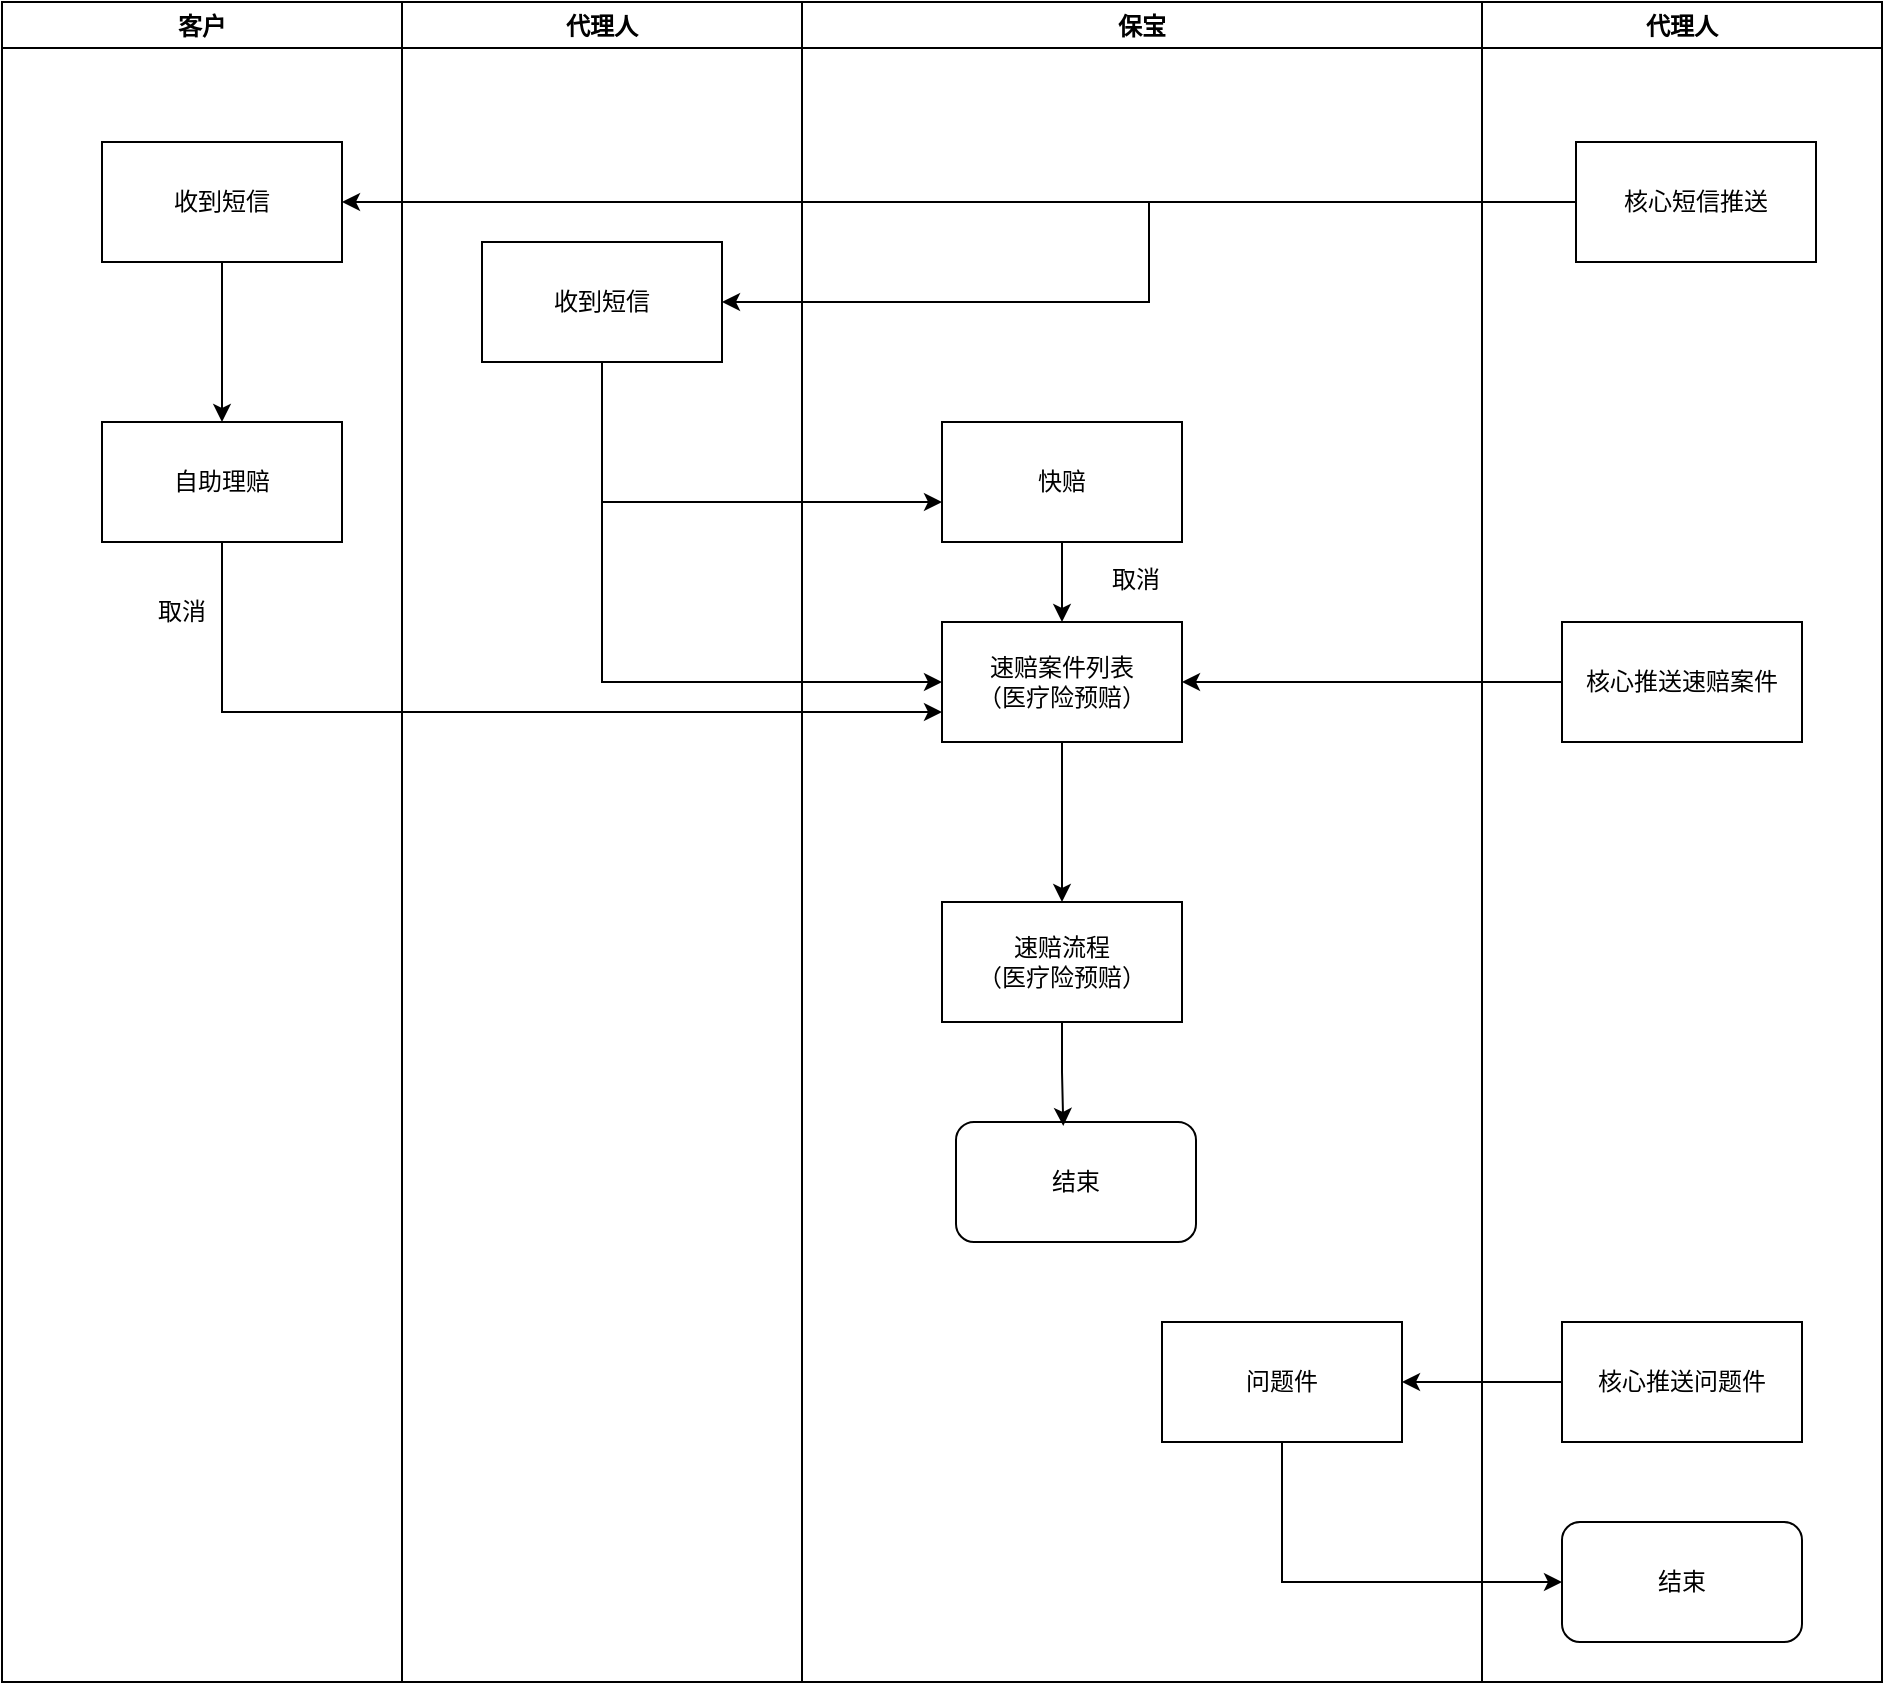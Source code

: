 <mxfile version="18.1.1" type="github">
  <diagram id="1rY-aLxByCrUXIPVwBIQ" name="第 1 页">
    <mxGraphModel dx="2889" dy="1123" grid="1" gridSize="10" guides="1" tooltips="1" connect="1" arrows="1" fold="1" page="1" pageScale="1" pageWidth="827" pageHeight="1169" math="0" shadow="0">
      <root>
        <mxCell id="0" />
        <mxCell id="1" parent="0" />
        <mxCell id="7giSXz2Dl_12_7sAD625-1" value="代理人" style="swimlane;" vertex="1" parent="1">
          <mxGeometry x="120" y="200" width="200" height="840" as="geometry" />
        </mxCell>
        <mxCell id="7giSXz2Dl_12_7sAD625-6" value="收到短信" style="rounded=0;whiteSpace=wrap;html=1;" vertex="1" parent="7giSXz2Dl_12_7sAD625-1">
          <mxGeometry x="40" y="120" width="120" height="60" as="geometry" />
        </mxCell>
        <mxCell id="7giSXz2Dl_12_7sAD625-2" value="保宝" style="swimlane;" vertex="1" parent="1">
          <mxGeometry x="320" y="200" width="340" height="840" as="geometry" />
        </mxCell>
        <mxCell id="7giSXz2Dl_12_7sAD625-26" style="edgeStyle=orthogonalEdgeStyle;rounded=0;orthogonalLoop=1;jettySize=auto;html=1;exitX=0.5;exitY=1;exitDx=0;exitDy=0;entryX=0.5;entryY=0;entryDx=0;entryDy=0;" edge="1" parent="7giSXz2Dl_12_7sAD625-2" source="7giSXz2Dl_12_7sAD625-13" target="7giSXz2Dl_12_7sAD625-15">
          <mxGeometry relative="1" as="geometry" />
        </mxCell>
        <mxCell id="7giSXz2Dl_12_7sAD625-13" value="快赔" style="rounded=0;whiteSpace=wrap;html=1;" vertex="1" parent="7giSXz2Dl_12_7sAD625-2">
          <mxGeometry x="70" y="210" width="120" height="60" as="geometry" />
        </mxCell>
        <mxCell id="7giSXz2Dl_12_7sAD625-18" value="" style="edgeStyle=orthogonalEdgeStyle;rounded=0;orthogonalLoop=1;jettySize=auto;html=1;" edge="1" parent="7giSXz2Dl_12_7sAD625-2" source="7giSXz2Dl_12_7sAD625-15">
          <mxGeometry relative="1" as="geometry">
            <mxPoint x="130" y="450" as="targetPoint" />
          </mxGeometry>
        </mxCell>
        <mxCell id="7giSXz2Dl_12_7sAD625-15" value="速赔案件列表&lt;br&gt;（医疗险预赔）" style="rounded=0;whiteSpace=wrap;html=1;" vertex="1" parent="7giSXz2Dl_12_7sAD625-2">
          <mxGeometry x="70" y="310" width="120" height="60" as="geometry" />
        </mxCell>
        <mxCell id="7giSXz2Dl_12_7sAD625-20" value="结束" style="rounded=1;whiteSpace=wrap;html=1;" vertex="1" parent="7giSXz2Dl_12_7sAD625-2">
          <mxGeometry x="77" y="560" width="120" height="60" as="geometry" />
        </mxCell>
        <mxCell id="7giSXz2Dl_12_7sAD625-32" style="edgeStyle=orthogonalEdgeStyle;rounded=0;orthogonalLoop=1;jettySize=auto;html=1;exitX=0.5;exitY=1;exitDx=0;exitDy=0;entryX=0.447;entryY=0.033;entryDx=0;entryDy=0;entryPerimeter=0;" edge="1" parent="7giSXz2Dl_12_7sAD625-2" source="7giSXz2Dl_12_7sAD625-21" target="7giSXz2Dl_12_7sAD625-20">
          <mxGeometry relative="1" as="geometry" />
        </mxCell>
        <mxCell id="7giSXz2Dl_12_7sAD625-21" value="速赔流程&lt;br&gt;（医疗险预赔）" style="rounded=0;whiteSpace=wrap;html=1;" vertex="1" parent="7giSXz2Dl_12_7sAD625-2">
          <mxGeometry x="70" y="450" width="120" height="60" as="geometry" />
        </mxCell>
        <mxCell id="7giSXz2Dl_12_7sAD625-27" value="取消" style="text;html=1;strokeColor=none;fillColor=none;align=center;verticalAlign=middle;whiteSpace=wrap;rounded=0;" vertex="1" parent="7giSXz2Dl_12_7sAD625-2">
          <mxGeometry x="137" y="274" width="60" height="30" as="geometry" />
        </mxCell>
        <mxCell id="7giSXz2Dl_12_7sAD625-34" value="问题件" style="rounded=0;whiteSpace=wrap;html=1;" vertex="1" parent="7giSXz2Dl_12_7sAD625-2">
          <mxGeometry x="180" y="660" width="120" height="60" as="geometry" />
        </mxCell>
        <mxCell id="7giSXz2Dl_12_7sAD625-3" value="代理人" style="swimlane;" vertex="1" parent="1">
          <mxGeometry x="660" y="200" width="200" height="840" as="geometry" />
        </mxCell>
        <mxCell id="7giSXz2Dl_12_7sAD625-4" value="核心短信推送" style="rounded=0;whiteSpace=wrap;html=1;" vertex="1" parent="7giSXz2Dl_12_7sAD625-3">
          <mxGeometry x="47" y="70" width="120" height="60" as="geometry" />
        </mxCell>
        <mxCell id="7giSXz2Dl_12_7sAD625-22" value="核心推送速赔案件" style="rounded=0;whiteSpace=wrap;html=1;" vertex="1" parent="7giSXz2Dl_12_7sAD625-3">
          <mxGeometry x="40" y="310" width="120" height="60" as="geometry" />
        </mxCell>
        <mxCell id="7giSXz2Dl_12_7sAD625-33" value="核心推送问题件" style="rounded=0;whiteSpace=wrap;html=1;" vertex="1" parent="7giSXz2Dl_12_7sAD625-3">
          <mxGeometry x="40" y="660" width="120" height="60" as="geometry" />
        </mxCell>
        <mxCell id="7giSXz2Dl_12_7sAD625-40" value="结束" style="rounded=1;whiteSpace=wrap;html=1;" vertex="1" parent="7giSXz2Dl_12_7sAD625-3">
          <mxGeometry x="40" y="760" width="120" height="60" as="geometry" />
        </mxCell>
        <mxCell id="7giSXz2Dl_12_7sAD625-5" value="客户" style="swimlane;startSize=23;" vertex="1" parent="1">
          <mxGeometry x="-80" y="200" width="200" height="840" as="geometry" />
        </mxCell>
        <mxCell id="7giSXz2Dl_12_7sAD625-11" value="" style="edgeStyle=orthogonalEdgeStyle;rounded=0;orthogonalLoop=1;jettySize=auto;html=1;" edge="1" parent="7giSXz2Dl_12_7sAD625-5" source="7giSXz2Dl_12_7sAD625-9" target="7giSXz2Dl_12_7sAD625-10">
          <mxGeometry relative="1" as="geometry" />
        </mxCell>
        <mxCell id="7giSXz2Dl_12_7sAD625-9" value="收到短信" style="rounded=0;whiteSpace=wrap;html=1;" vertex="1" parent="7giSXz2Dl_12_7sAD625-5">
          <mxGeometry x="50" y="70" width="120" height="60" as="geometry" />
        </mxCell>
        <mxCell id="7giSXz2Dl_12_7sAD625-10" value="自助理赔" style="rounded=0;whiteSpace=wrap;html=1;" vertex="1" parent="7giSXz2Dl_12_7sAD625-5">
          <mxGeometry x="50" y="210" width="120" height="60" as="geometry" />
        </mxCell>
        <mxCell id="7giSXz2Dl_12_7sAD625-28" value="取消" style="text;html=1;strokeColor=none;fillColor=none;align=center;verticalAlign=middle;whiteSpace=wrap;rounded=0;" vertex="1" parent="7giSXz2Dl_12_7sAD625-5">
          <mxGeometry x="60" y="290" width="60" height="30" as="geometry" />
        </mxCell>
        <mxCell id="7giSXz2Dl_12_7sAD625-7" value="" style="edgeStyle=orthogonalEdgeStyle;rounded=0;orthogonalLoop=1;jettySize=auto;html=1;" edge="1" parent="1" source="7giSXz2Dl_12_7sAD625-4" target="7giSXz2Dl_12_7sAD625-6">
          <mxGeometry relative="1" as="geometry" />
        </mxCell>
        <mxCell id="7giSXz2Dl_12_7sAD625-8" style="edgeStyle=orthogonalEdgeStyle;rounded=0;orthogonalLoop=1;jettySize=auto;html=1;" edge="1" parent="1" source="7giSXz2Dl_12_7sAD625-4">
          <mxGeometry relative="1" as="geometry">
            <mxPoint x="90" y="300" as="targetPoint" />
          </mxGeometry>
        </mxCell>
        <mxCell id="7giSXz2Dl_12_7sAD625-14" value="" style="edgeStyle=orthogonalEdgeStyle;rounded=0;orthogonalLoop=1;jettySize=auto;html=1;" edge="1" parent="1" source="7giSXz2Dl_12_7sAD625-6" target="7giSXz2Dl_12_7sAD625-13">
          <mxGeometry relative="1" as="geometry">
            <Array as="points">
              <mxPoint x="220" y="450" />
            </Array>
          </mxGeometry>
        </mxCell>
        <mxCell id="7giSXz2Dl_12_7sAD625-23" style="edgeStyle=orthogonalEdgeStyle;rounded=0;orthogonalLoop=1;jettySize=auto;html=1;exitX=0;exitY=0.5;exitDx=0;exitDy=0;entryX=1;entryY=0.5;entryDx=0;entryDy=0;" edge="1" parent="1" source="7giSXz2Dl_12_7sAD625-22" target="7giSXz2Dl_12_7sAD625-15">
          <mxGeometry relative="1" as="geometry" />
        </mxCell>
        <mxCell id="7giSXz2Dl_12_7sAD625-30" style="edgeStyle=orthogonalEdgeStyle;rounded=0;orthogonalLoop=1;jettySize=auto;html=1;entryX=0;entryY=0.75;entryDx=0;entryDy=0;" edge="1" parent="1" source="7giSXz2Dl_12_7sAD625-10" target="7giSXz2Dl_12_7sAD625-15">
          <mxGeometry relative="1" as="geometry">
            <Array as="points">
              <mxPoint x="30" y="555" />
            </Array>
          </mxGeometry>
        </mxCell>
        <mxCell id="7giSXz2Dl_12_7sAD625-31" style="edgeStyle=orthogonalEdgeStyle;rounded=0;orthogonalLoop=1;jettySize=auto;html=1;entryX=0;entryY=0.5;entryDx=0;entryDy=0;" edge="1" parent="1" source="7giSXz2Dl_12_7sAD625-6" target="7giSXz2Dl_12_7sAD625-15">
          <mxGeometry relative="1" as="geometry">
            <Array as="points">
              <mxPoint x="220" y="540" />
            </Array>
          </mxGeometry>
        </mxCell>
        <mxCell id="7giSXz2Dl_12_7sAD625-35" value="" style="edgeStyle=orthogonalEdgeStyle;rounded=0;orthogonalLoop=1;jettySize=auto;html=1;" edge="1" parent="1" source="7giSXz2Dl_12_7sAD625-33" target="7giSXz2Dl_12_7sAD625-34">
          <mxGeometry relative="1" as="geometry" />
        </mxCell>
        <mxCell id="7giSXz2Dl_12_7sAD625-41" style="edgeStyle=orthogonalEdgeStyle;rounded=0;orthogonalLoop=1;jettySize=auto;html=1;exitX=0.5;exitY=1;exitDx=0;exitDy=0;entryX=0;entryY=0.5;entryDx=0;entryDy=0;" edge="1" parent="1" source="7giSXz2Dl_12_7sAD625-34" target="7giSXz2Dl_12_7sAD625-40">
          <mxGeometry relative="1" as="geometry" />
        </mxCell>
      </root>
    </mxGraphModel>
  </diagram>
</mxfile>
